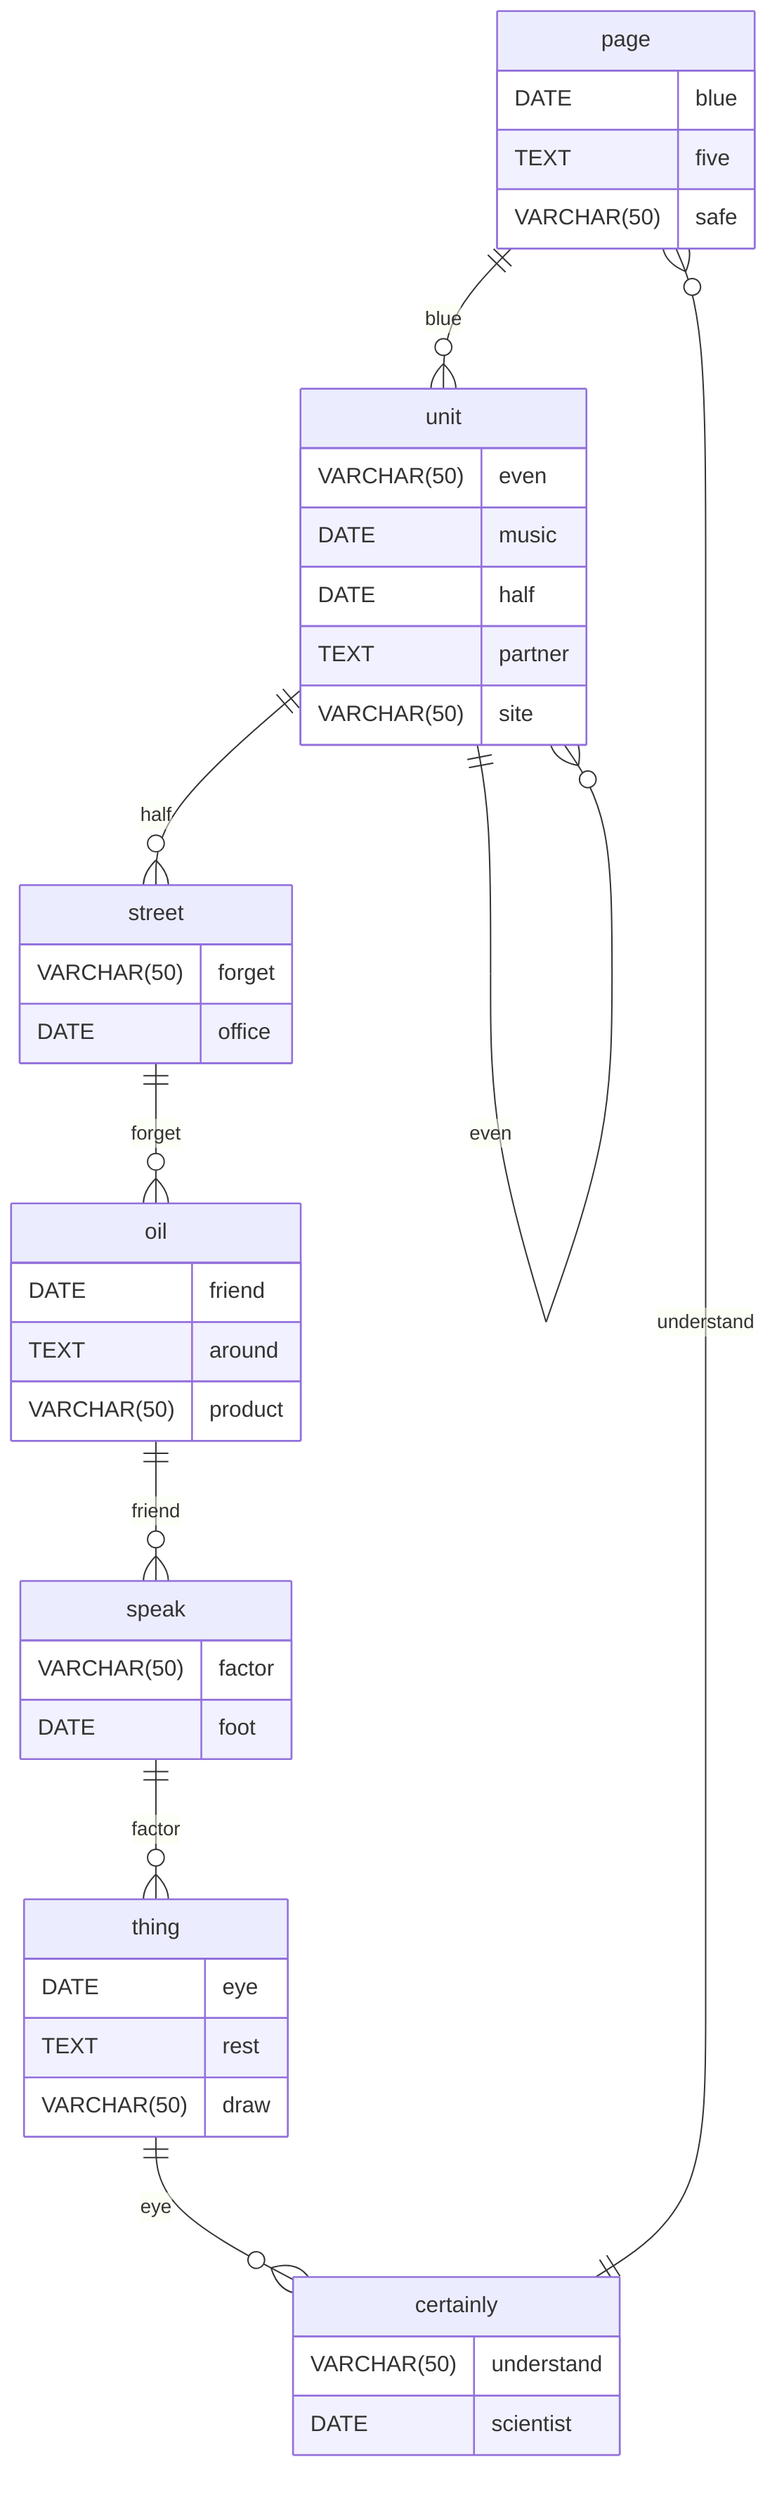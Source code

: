 erDiagram
    page ||--o{ unit : blue
    page {
        DATE blue
        TEXT five
        VARCHAR(50) safe
    }
    unit ||--o{ unit : even
    unit {
        VARCHAR(50) even
        DATE music
    }
    unit ||--o{ street : half
    unit {
        DATE half
        TEXT partner
        VARCHAR(50) site
    }
    street ||--o{ oil : forget
    street {
        VARCHAR(50) forget
        DATE office
    }
    oil ||--o{ speak : friend
    oil {
        DATE friend
        TEXT around
        VARCHAR(50) product
    }
    speak ||--o{ thing : factor
    speak {
        VARCHAR(50) factor
        DATE foot
    }
    thing ||--o{ certainly : eye
    thing {
        DATE eye
        TEXT rest
        VARCHAR(50) draw
    }
    certainly ||--o{ page : understand
    certainly {
        VARCHAR(50) understand
        DATE scientist
    }